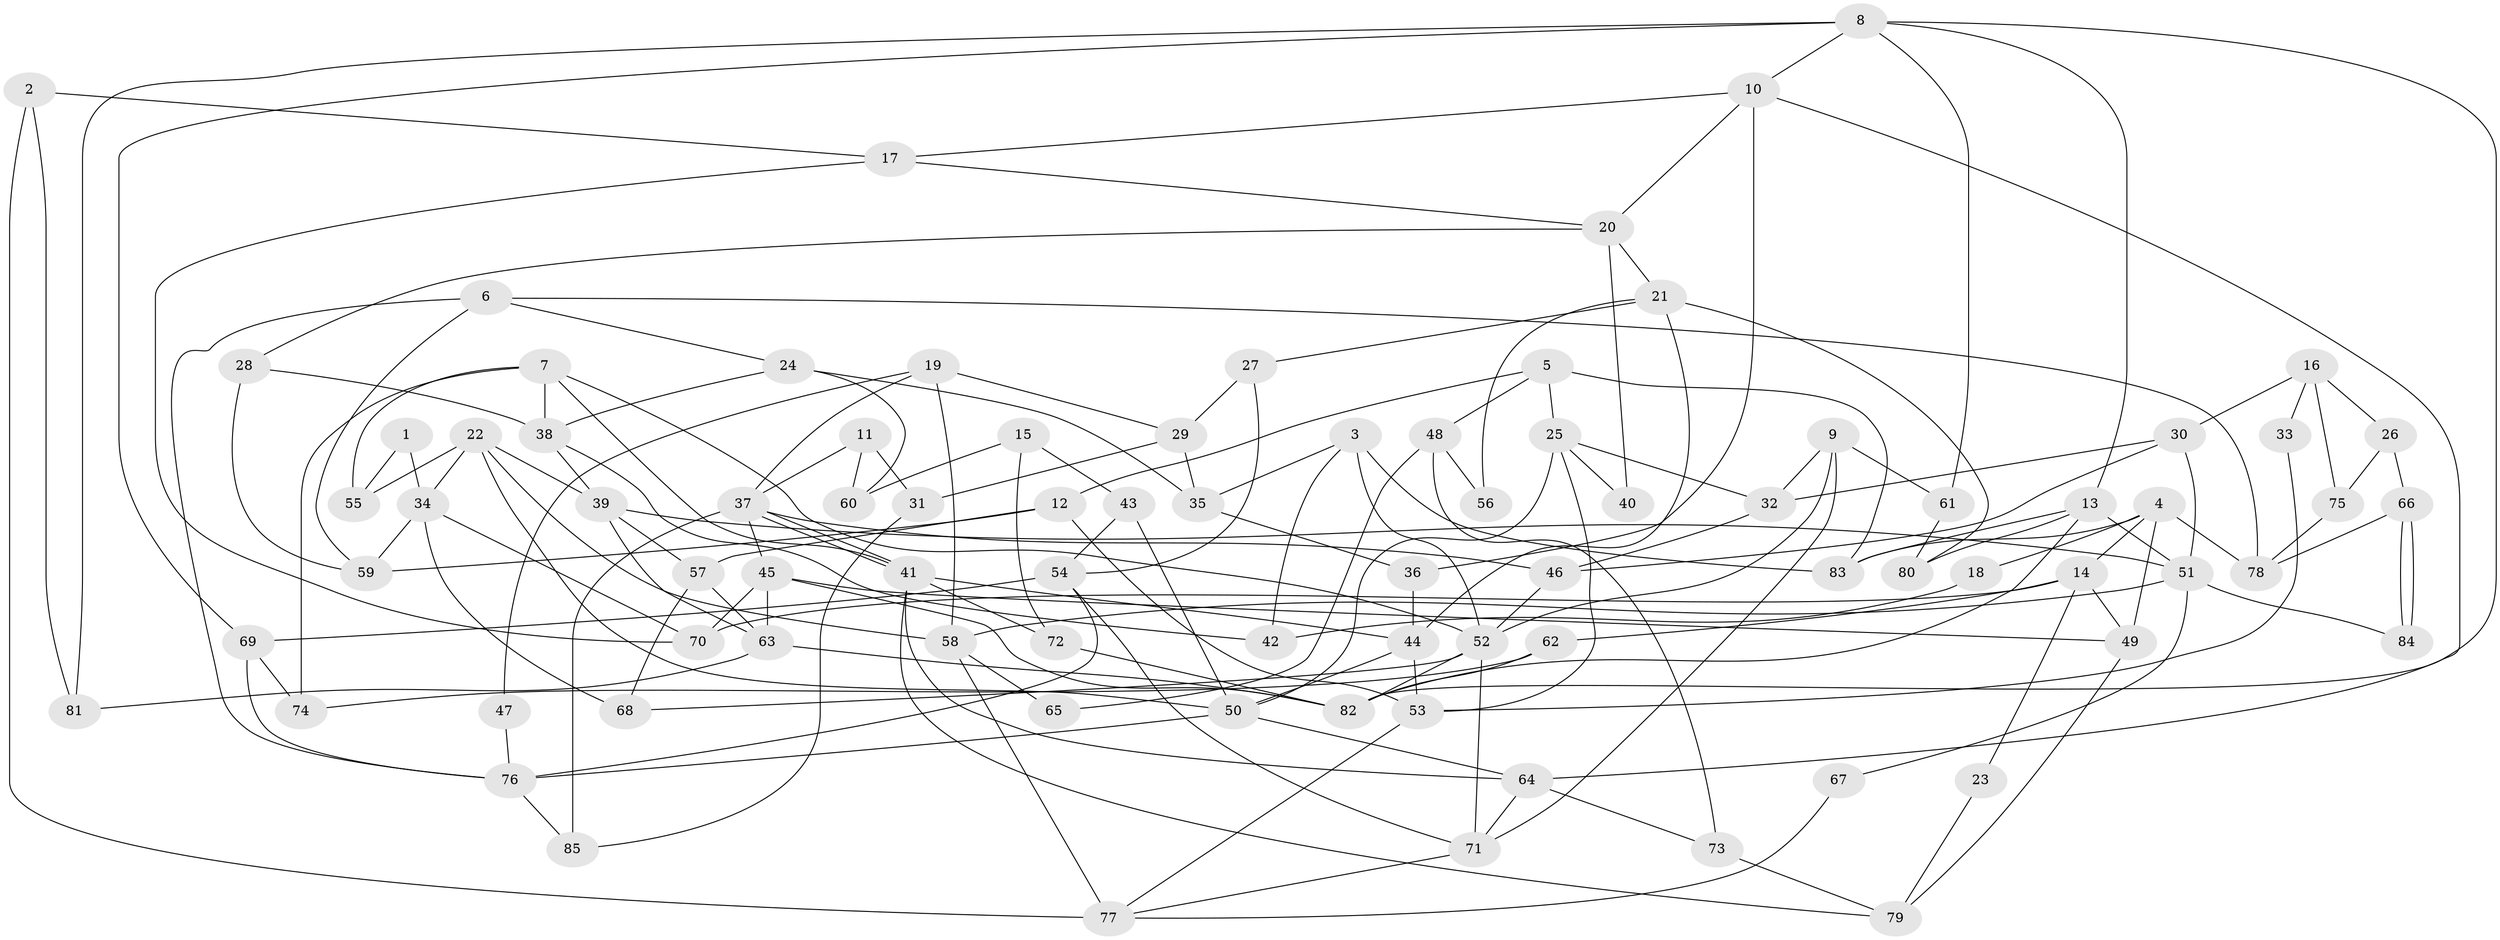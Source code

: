 // Generated by graph-tools (version 1.1) at 2025/26/03/09/25 03:26:10]
// undirected, 85 vertices, 170 edges
graph export_dot {
graph [start="1"]
  node [color=gray90,style=filled];
  1;
  2;
  3;
  4;
  5;
  6;
  7;
  8;
  9;
  10;
  11;
  12;
  13;
  14;
  15;
  16;
  17;
  18;
  19;
  20;
  21;
  22;
  23;
  24;
  25;
  26;
  27;
  28;
  29;
  30;
  31;
  32;
  33;
  34;
  35;
  36;
  37;
  38;
  39;
  40;
  41;
  42;
  43;
  44;
  45;
  46;
  47;
  48;
  49;
  50;
  51;
  52;
  53;
  54;
  55;
  56;
  57;
  58;
  59;
  60;
  61;
  62;
  63;
  64;
  65;
  66;
  67;
  68;
  69;
  70;
  71;
  72;
  73;
  74;
  75;
  76;
  77;
  78;
  79;
  80;
  81;
  82;
  83;
  84;
  85;
  1 -- 34;
  1 -- 55;
  2 -- 77;
  2 -- 81;
  2 -- 17;
  3 -- 52;
  3 -- 83;
  3 -- 35;
  3 -- 42;
  4 -- 49;
  4 -- 83;
  4 -- 14;
  4 -- 18;
  4 -- 78;
  5 -- 12;
  5 -- 25;
  5 -- 48;
  5 -- 83;
  6 -- 76;
  6 -- 24;
  6 -- 59;
  6 -- 78;
  7 -- 41;
  7 -- 52;
  7 -- 38;
  7 -- 55;
  7 -- 74;
  8 -- 82;
  8 -- 10;
  8 -- 13;
  8 -- 61;
  8 -- 69;
  8 -- 81;
  9 -- 52;
  9 -- 32;
  9 -- 61;
  9 -- 71;
  10 -- 17;
  10 -- 64;
  10 -- 20;
  10 -- 36;
  11 -- 31;
  11 -- 37;
  11 -- 60;
  12 -- 57;
  12 -- 59;
  12 -- 53;
  13 -- 51;
  13 -- 80;
  13 -- 82;
  13 -- 83;
  14 -- 62;
  14 -- 23;
  14 -- 49;
  14 -- 70;
  15 -- 72;
  15 -- 60;
  15 -- 43;
  16 -- 26;
  16 -- 30;
  16 -- 33;
  16 -- 75;
  17 -- 20;
  17 -- 70;
  18 -- 42;
  19 -- 58;
  19 -- 37;
  19 -- 29;
  19 -- 47;
  20 -- 21;
  20 -- 28;
  20 -- 40;
  21 -- 80;
  21 -- 44;
  21 -- 27;
  21 -- 56;
  22 -- 39;
  22 -- 34;
  22 -- 50;
  22 -- 55;
  22 -- 58;
  23 -- 79;
  24 -- 38;
  24 -- 35;
  24 -- 60;
  25 -- 50;
  25 -- 53;
  25 -- 32;
  25 -- 40;
  26 -- 66;
  26 -- 75;
  27 -- 29;
  27 -- 54;
  28 -- 59;
  28 -- 38;
  29 -- 35;
  29 -- 31;
  30 -- 51;
  30 -- 46;
  30 -- 32;
  31 -- 85;
  32 -- 46;
  33 -- 53;
  34 -- 68;
  34 -- 70;
  34 -- 59;
  35 -- 36;
  36 -- 44;
  37 -- 41;
  37 -- 41;
  37 -- 45;
  37 -- 46;
  37 -- 85;
  38 -- 39;
  38 -- 42;
  39 -- 63;
  39 -- 51;
  39 -- 57;
  41 -- 64;
  41 -- 44;
  41 -- 72;
  41 -- 79;
  43 -- 54;
  43 -- 50;
  44 -- 50;
  44 -- 53;
  45 -- 70;
  45 -- 82;
  45 -- 49;
  45 -- 63;
  46 -- 52;
  47 -- 76;
  48 -- 73;
  48 -- 56;
  48 -- 65;
  49 -- 79;
  50 -- 64;
  50 -- 76;
  51 -- 58;
  51 -- 67;
  51 -- 84;
  52 -- 71;
  52 -- 68;
  52 -- 82;
  53 -- 77;
  54 -- 69;
  54 -- 71;
  54 -- 76;
  57 -- 63;
  57 -- 68;
  58 -- 77;
  58 -- 65;
  61 -- 80;
  62 -- 74;
  62 -- 82;
  63 -- 82;
  63 -- 81;
  64 -- 71;
  64 -- 73;
  66 -- 78;
  66 -- 84;
  66 -- 84;
  67 -- 77;
  69 -- 76;
  69 -- 74;
  71 -- 77;
  72 -- 82;
  73 -- 79;
  75 -- 78;
  76 -- 85;
}
